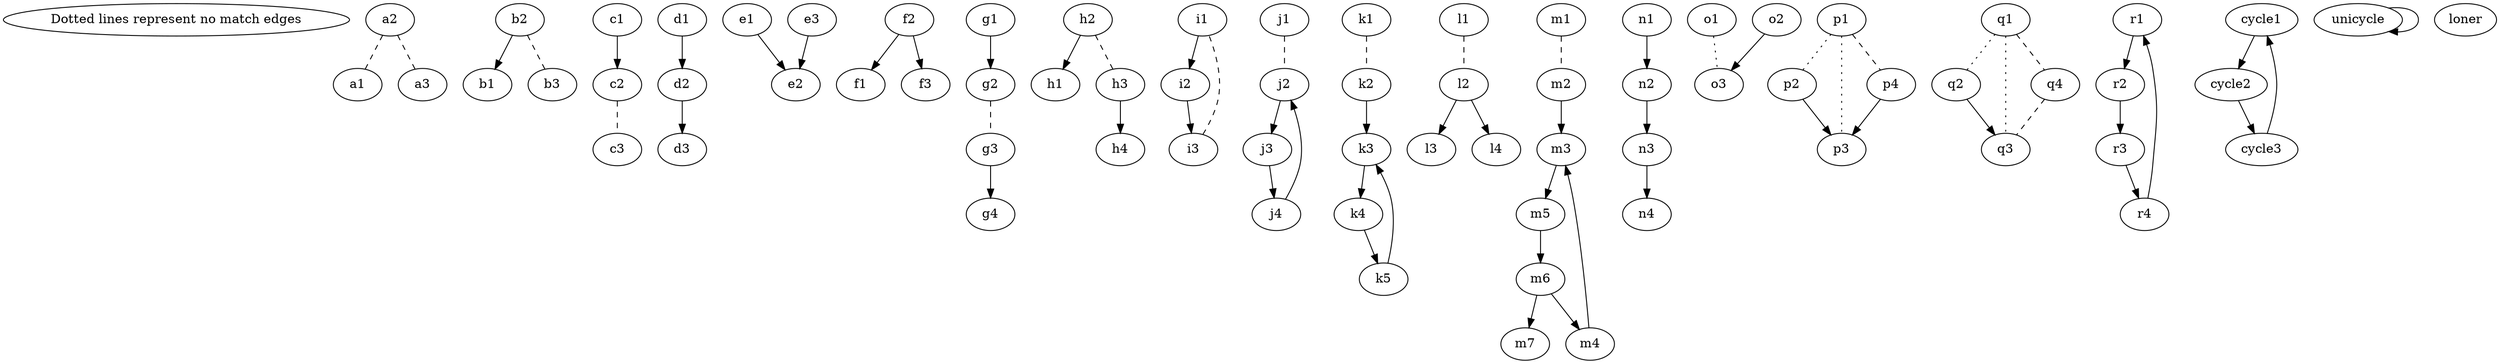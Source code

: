 digraph cow {
	node [label="\N"];
	graph [bb="0,0,2577,396"];
	"Dotted lines represent no match edges" [pos="119,378", width="3.31", height="0.50"];
	a2 [pos="283,378", width="0.75", height="0.50"];
	a1 [pos="220,306", width="0.75", height="0.50"];
	a3 [pos="292,306", width="0.75", height="0.50"];
	b2 [pos="391,378", width="0.75", height="0.50"];
	b1 [pos="382,306", width="0.75", height="0.50"];
	b3 [pos="454,306", width="0.75", height="0.50"];
	c1 [pos="526,378", width="0.75", height="0.50"];
	c2 [pos="526,306", width="0.75", height="0.50"];
	c3 [pos="526,234", width="0.75", height="0.50"];
	d1 [pos="598,378", width="0.75", height="0.50"];
	d2 [pos="598,306", width="0.75", height="0.50"];
	d3 [pos="598,234", width="0.75", height="0.50"];
	e1 [pos="670,378", width="0.75", height="0.50"];
	e2 [pos="724,306", width="0.75", height="0.50"];
	e3 [pos="742,378", width="0.75", height="0.50"];
	f2 [pos="832,378", width="0.75", height="0.50"];
	f1 [pos="796,306", width="0.75", height="0.50"];
	f3 [pos="868,306", width="0.75", height="0.50"];
	g1 [pos="940,378", width="0.75", height="0.50"];
	g2 [pos="940,306", width="0.75", height="0.50"];
	g3 [pos="940,234", width="0.75", height="0.50"];
	g4 [pos="940,162", width="0.75", height="0.50"];
	h2 [pos="1048,378", width="0.75", height="0.50"];
	h1 [pos="1012,306", width="0.75", height="0.50"];
	h3 [pos="1084,306", width="0.75", height="0.50"];
	h4 [pos="1084,234", width="0.75", height="0.50"];
	i1 [pos="1183,378", width="0.75", height="0.50"];
	i2 [pos="1156,306", width="0.75", height="0.50"];
	i3 [pos="1197,234", width="0.75", height="0.50"];
	j1 [pos="1293,378", width="0.75", height="0.50"];
	j2 [pos="1293,306", width="0.75", height="0.50"];
	j3 [pos="1269,234", width="0.75", height="0.50"];
	j4 [pos="1278,162", width="0.75", height="0.50"];
	k1 [pos="1379,378", width="0.75", height="0.50"];
	k2 [pos="1379,306", width="0.75", height="0.50"];
	k3 [pos="1379,234", width="0.75", height="0.50"];
	k4 [pos="1360,162", width="0.75", height="0.50"];
	k5 [pos="1388,90", width="0.75", height="0.50"];
	l1 [pos="1487,378", width="0.75", height="0.50"];
	l2 [pos="1487,306", width="0.75", height="0.50"];
	l3 [pos="1451,234", width="0.75", height="0.50"];
	l4 [pos="1523,234", width="0.75", height="0.50"];
	m1 [pos="1595,378", width="0.75", height="0.50"];
	m2 [pos="1595,306", width="0.75", height="0.50"];
	m3 [pos="1595,234", width="0.75", height="0.50"];
	m5 [pos="1548,162", width="0.75", height="0.50"];
	m6 [pos="1548,90", width="0.75", height="0.50"];
	m4 [pos="1603,18", width="0.75", height="0.50"];
	m7 [pos="1531,18", width="0.75", height="0.50"];
	n1 [pos="1667,378", width="0.75", height="0.50"];
	n2 [pos="1667,306", width="0.75", height="0.50"];
	n3 [pos="1667,234", width="0.75", height="0.50"];
	n4 [pos="1667,162", width="0.75", height="0.50"];
	o1 [pos="1739,378", width="0.75", height="0.50"];
	o3 [pos="1779,306", width="0.75", height="0.50"];
	o2 [pos="1811,378", width="0.75", height="0.50"];
	p1 [pos="1914,378", width="0.75", height="0.50"];
	p2 [pos="1859,306", width="0.75", height="0.50"];
	p3 [pos="1914,234", width="0.75", height="0.50"];
	p4 [pos="1969,306", width="0.75", height="0.50"];
	q1 [pos="2096,378", width="0.75", height="0.50"];
	q2 [pos="2041,306", width="0.75", height="0.50"];
	q3 [pos="2096,234", width="0.75", height="0.50"];
	q4 [pos="2151,306", width="0.75", height="0.50"];
	r1 [pos="2250,378", width="0.75", height="0.50"];
	r2 [pos="2223,306", width="0.75", height="0.50"];
	r3 [pos="2223,234", width="0.75", height="0.50"];
	r4 [pos="2250,162", width="0.75", height="0.50"];
	cycle1 [pos="2366,378", width="0.86", height="0.50"];
	cycle2 [pos="2337,306", width="0.86", height="0.50"];
	cycle3 [pos="2366,234", width="0.86", height="0.50"];
	unicycle [pos="2451,378", width="1.00", height="0.50"];
	loner [pos="2550,378", width="0.75", height="0.50"];
	a2 -> a1 [style=dashed, arrowhead=none, pos="269,362 259,350 245,334 234,322"];
	a2 -> a3 [style=dashed, arrowhead=none, pos="285,360 287,349 288,335 290,324"];
	b2 -> b1 [pos="e,384,324 389,360 388,352 387,343 386,334"];
	b2 -> b3 [style=dashed, arrowhead=none, pos="405,362 415,350 429,334 440,322"];
	c1 -> c2 [pos="e,526,324 526,360 526,352 526,343 526,334"];
	c2 -> c3 [style=dashed, arrowhead=none, pos="526,288 526,277 526,263 526,252"];
	d1 -> d2 [pos="e,598,324 598,360 598,352 598,343 598,334"];
	d2 -> d3 [pos="e,598,252 598,288 598,280 598,271 598,262"];
	e1 -> e2 [pos="e,712,322 682,362 689,353 698,341 706,330"];
	e3 -> e2 [pos="e,728,324 738,360 736,352 733,343 731,334"];
	f2 -> f1 [pos="e,805,323 823,361 819,352 814,342 809,332"];
	f2 -> f3 [pos="e,859,323 841,361 845,352 850,342 855,332"];
	g1 -> g2 [pos="e,940,324 940,360 940,352 940,343 940,334"];
	g2 -> g3 [style=dashed, arrowhead=none, pos="940,288 940,277 940,263 940,252"];
	g3 -> g4 [pos="e,940,180 940,216 940,208 940,199 940,190"];
	h2 -> h1 [pos="e,1021,323 1039,361 1035,352 1030,342 1025,332"];
	h2 -> h3 [style=dashed, arrowhead=none, pos="1057,361 1062,349 1070,335 1075,323"];
	h3 -> h4 [pos="e,1084,252 1084,288 1084,280 1084,271 1084,262"];
	i1 -> i2 [pos="e,1162,324 1176,360 1173,352 1170,342 1166,333"];
	i2 -> i3 [pos="e,1187,251 1166,289 1171,281 1177,270 1182,260"];
	i3 -> i1 [style=dashed, arrowhead=none, pos="1196,252 1196,270 1194,299 1192,324 1191,336 1188,350 1186,360"];
	j1 -> j2 [style=dashed, arrowhead=none, pos="1293,360 1293,349 1293,335 1293,324"];
	j2 -> j3 [pos="e,1275,252 1287,288 1284,280 1281,270 1278,262"];
	j3 -> j4 [pos="e,1276,180 1271,216 1272,208 1273,199 1274,190"];
	j4 -> j2 [pos="e,1299,288 1289,179 1295,189 1302,203 1305,216 1310,237 1306,261 1302,278"];
	k1 -> k2 [style=dashed, arrowhead=none, pos="1379,360 1379,349 1379,335 1379,324"];
	k2 -> k3 [pos="e,1379,252 1379,288 1379,280 1379,271 1379,262"];
	k3 -> k4 [pos="e,1365,180 1374,216 1372,208 1370,199 1368,190"];
	k4 -> k5 [pos="e,1381,107 1367,145 1370,136 1374,126 1378,117"];
	k5 -> k3 [pos="e,1386,216 1392,108 1396,126 1400,155 1396,180 1395,189 1392,198 1389,206"];
	l1 -> l2 [style=dashed, arrowhead=none, pos="1487,360 1487,349 1487,335 1487,324"];
	l2 -> l3 [pos="e,1460,251 1478,289 1474,280 1469,270 1464,260"];
	l2 -> l4 [pos="e,1514,251 1496,289 1500,280 1505,270 1510,260"];
	m1 -> m2 [style=dashed, arrowhead=none, pos="1595,360 1595,349 1595,335 1595,324"];
	m2 -> m3 [pos="e,1595,252 1595,288 1595,280 1595,271 1595,262"];
	m3 -> m5 [pos="e,1559,179 1584,217 1578,209 1571,197 1565,188"];
	m5 -> m6 [pos="e,1548,108 1548,144 1548,136 1548,127 1548,118"];
	m6 -> m4 [pos="e,1591,34 1560,74 1567,65 1577,53 1585,42"];
	m4 -> m3 [pos="e,1596,216 1602,36 1601,74 1598,161 1596,206"];
	m6 -> m7 [pos="e,1535,36 1544,72 1542,64 1540,55 1538,46"];
	n1 -> n2 [pos="e,1667,324 1667,360 1667,352 1667,343 1667,334"];
	n2 -> n3 [pos="e,1667,252 1667,288 1667,280 1667,271 1667,262"];
	n3 -> n4 [pos="e,1667,180 1667,216 1667,208 1667,199 1667,190"];
	o1 -> o3 [style=dotted, arrowhead=none, pos="1748,361 1754,350 1763,335 1769,323"];
	o2 -> o3 [pos="e,1787,323 1803,361 1799,352 1795,342 1791,332"];
	p1 -> p2 [style=dotted, arrowhead=none, pos="1902,362 1893,350 1880,334 1871,322"];
	p2 -> p3 [pos="e,1902,250 1871,290 1878,281 1888,269 1896,258"];
	p4 -> p3 [pos="e,1926,250 1957,290 1950,281 1940,269 1932,258"];
	p1 -> p4 [style=dashed, arrowhead=none, pos="1926,362 1935,350 1948,334 1957,322"];
	p1 -> p3 [style=dotted, arrowhead=none, pos="1914,360 1914,332 1914,280 1914,252"];
	q1 -> q2 [style=dotted, arrowhead=none, pos="2084,362 2075,350 2062,334 2053,322"];
	q2 -> q3 [pos="e,2084,250 2053,290 2060,281 2070,269 2078,258"];
	q4 -> q3 [style=dashed, arrowhead=none, pos="2139,290 2130,278 2117,262 2108,250"];
	q1 -> q4 [style=dashed, arrowhead=none, pos="2108,362 2117,350 2130,334 2139,322"];
	q1 -> q3 [style=dotted, arrowhead=none, pos="2096,360 2096,332 2096,280 2096,252"];
	r1 -> r2 [pos="e,2229,324 2243,360 2240,352 2237,342 2233,333"];
	r2 -> r3 [pos="e,2223,252 2223,288 2223,280 2223,271 2223,262"];
	r3 -> r4 [pos="e,2244,180 2230,216 2233,208 2236,198 2240,189"];
	r4 -> r1 [pos="e,2253,360 2253,180 2255,190 2258,204 2259,216 2262,263 2262,276 2259,324 2258,332 2257,342 2255,350"];
	cycle1 -> cycle2 [pos="e,2344,324 2359,360 2355,352 2351,342 2348,334"];
	cycle2 -> cycle3 [pos="e,2359,252 2344,288 2348,280 2352,270 2355,262"];
	cycle3 -> cycle1 [pos="e,2370,360 2370,252 2373,262 2376,276 2377,288 2378,303 2378,308 2377,324 2376,332 2375,342 2373,350"];
	unicycle -> unicycle [pos="e,2477,391 2477,365 2491,363 2505,367 2505,378 2505,386 2497,391 2487,391"];
}
